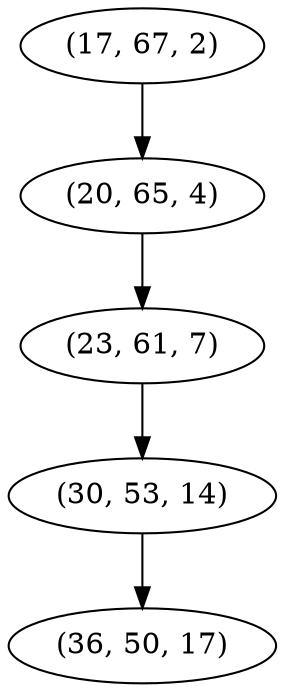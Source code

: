 digraph tree {
    "(17, 67, 2)";
    "(20, 65, 4)";
    "(23, 61, 7)";
    "(30, 53, 14)";
    "(36, 50, 17)";
    "(17, 67, 2)" -> "(20, 65, 4)";
    "(20, 65, 4)" -> "(23, 61, 7)";
    "(23, 61, 7)" -> "(30, 53, 14)";
    "(30, 53, 14)" -> "(36, 50, 17)";
}
